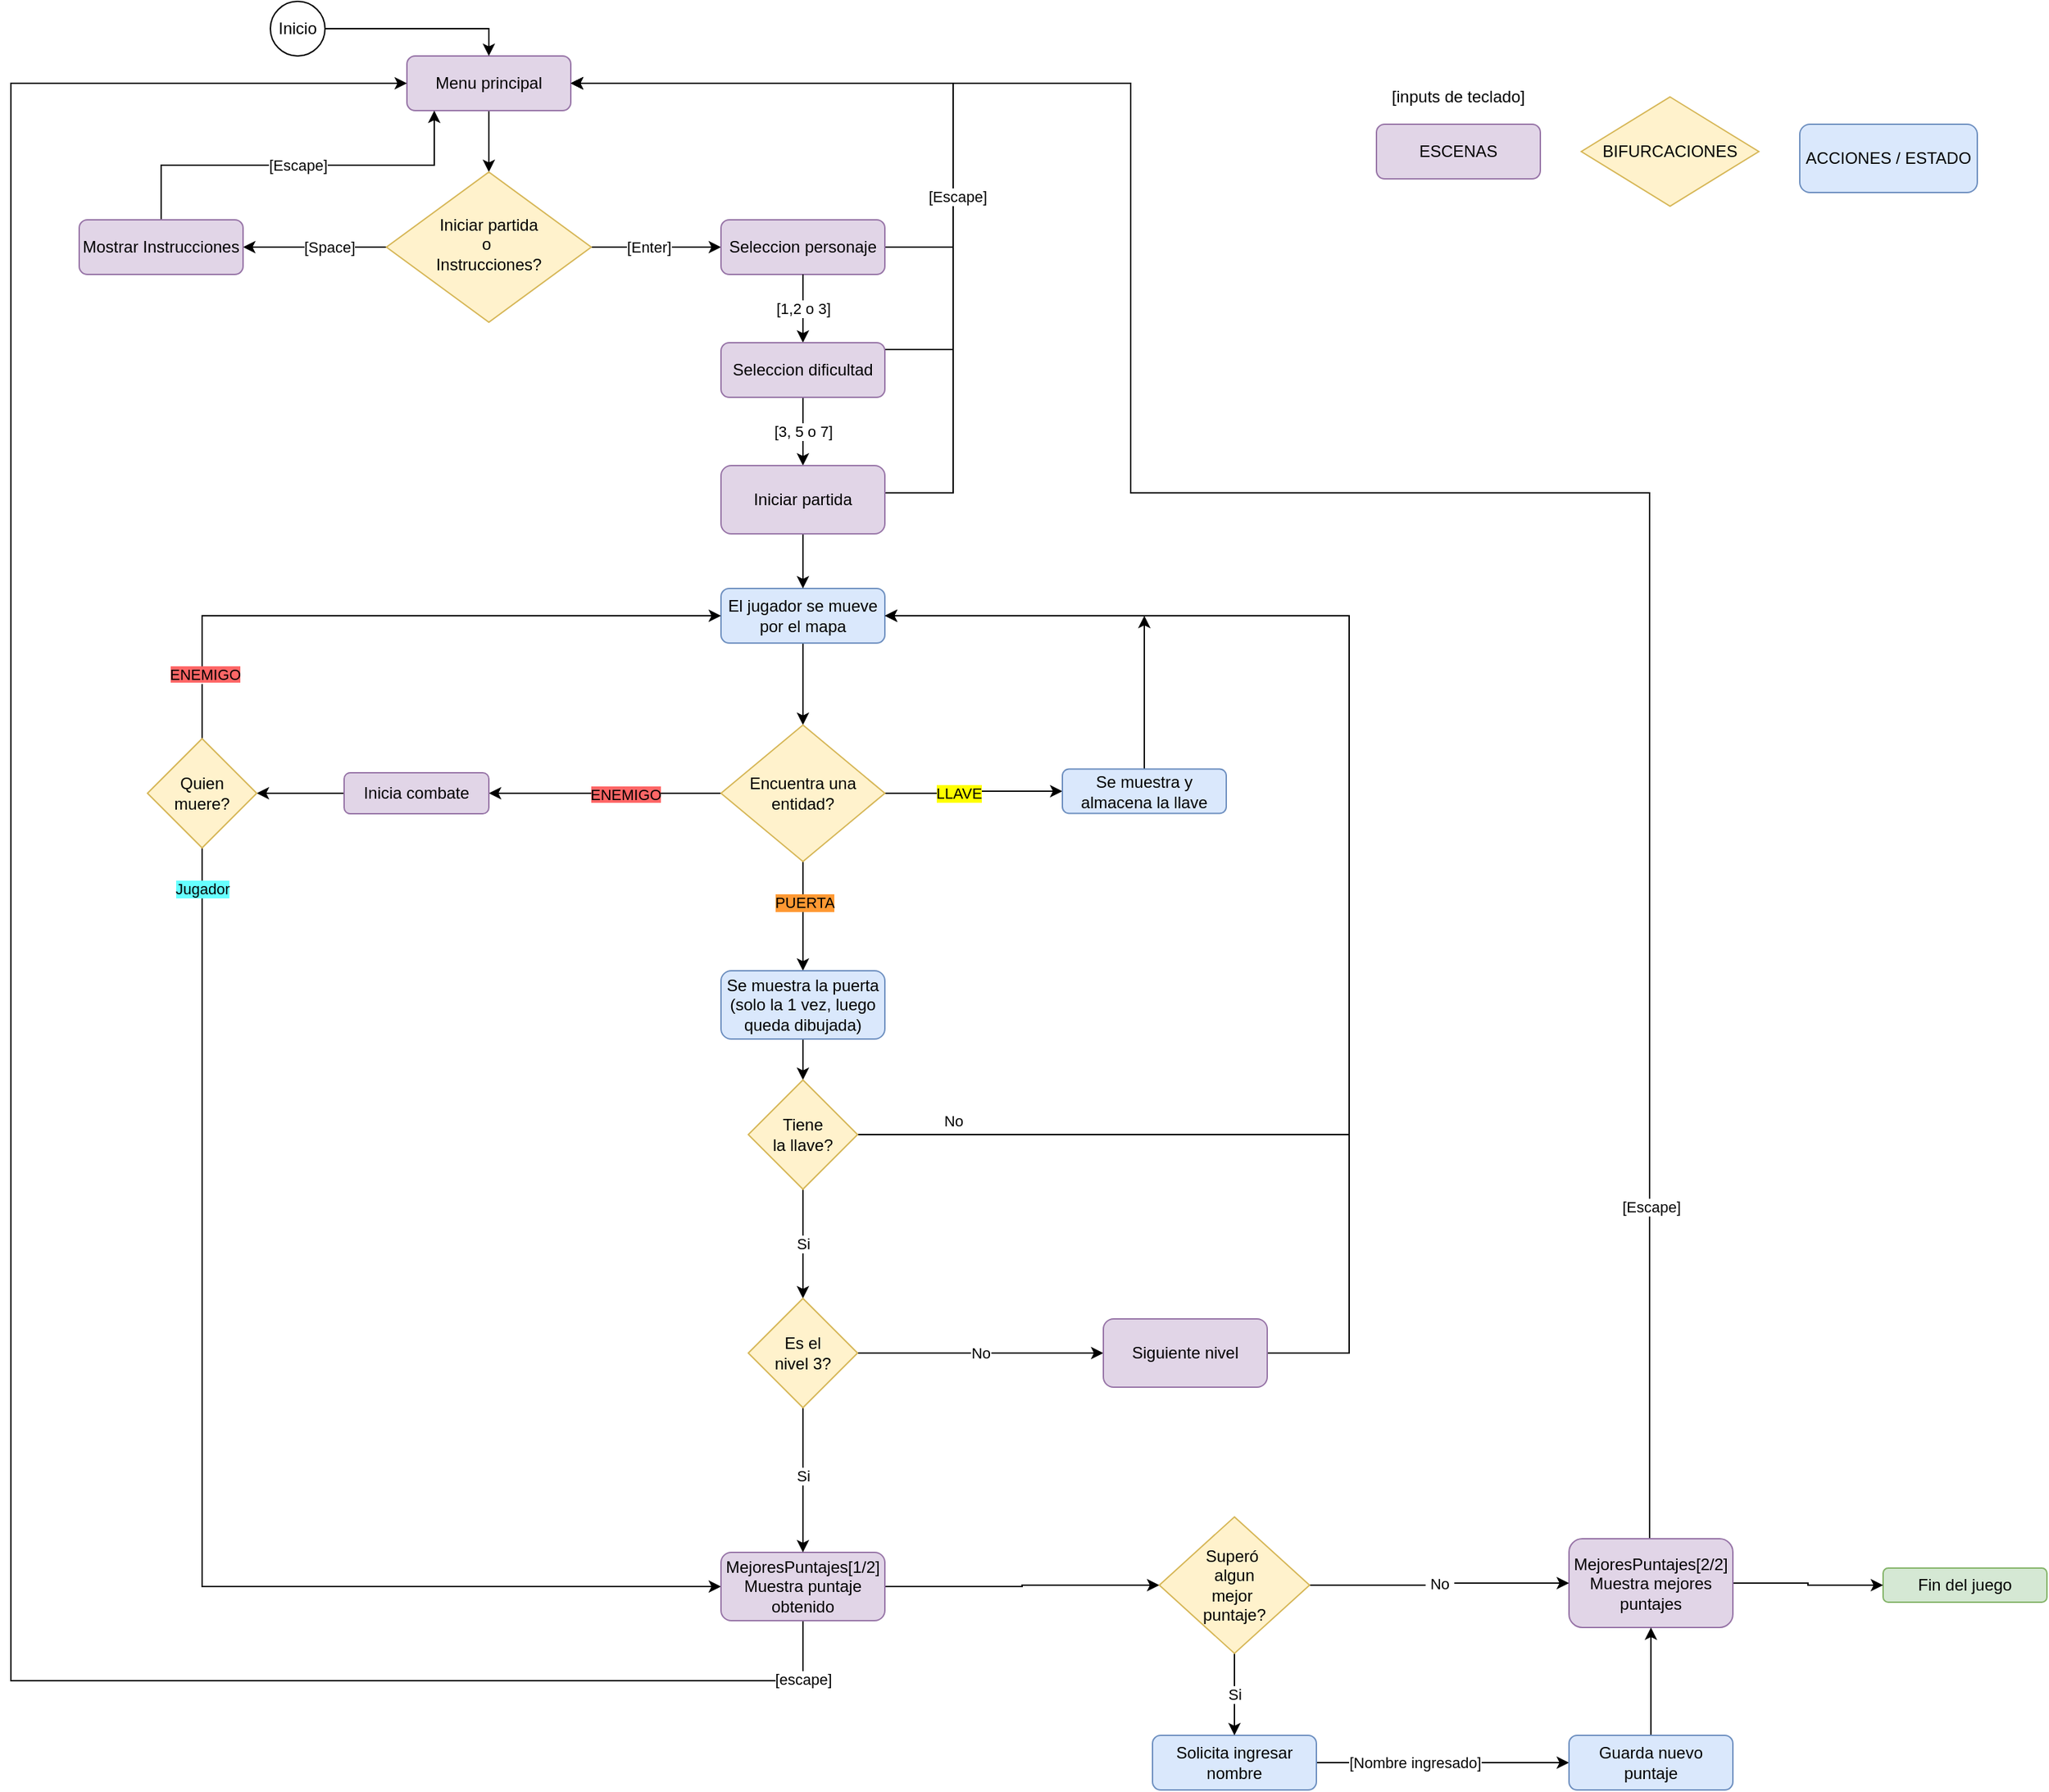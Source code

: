 <mxfile version="14.5.1" type="device" pages="2"><diagram id="RbJXPyFfPhL7BKhKCrQr" name="Textual"><mxGraphModel dx="2296" dy="1184" grid="1" gridSize="10" guides="1" tooltips="1" connect="1" arrows="1" fold="1" page="1" pageScale="1" pageWidth="827" pageHeight="1169" math="0" shadow="0"><root><mxCell id="9UNYDcTpiNBNr3kP8_dt-0"/><mxCell id="9UNYDcTpiNBNr3kP8_dt-1" parent="9UNYDcTpiNBNr3kP8_dt-0"/><mxCell id="Szb1E_CRw83MF5zM8z1I-5" style="edgeStyle=orthogonalEdgeStyle;rounded=0;orthogonalLoop=1;jettySize=auto;html=1;entryX=0.5;entryY=0;entryDx=0;entryDy=0;" parent="9UNYDcTpiNBNr3kP8_dt-1" source="9UNYDcTpiNBNr3kP8_dt-3" target="9UNYDcTpiNBNr3kP8_dt-8" edge="1"><mxGeometry relative="1" as="geometry"/></mxCell><mxCell id="9UNYDcTpiNBNr3kP8_dt-3" value="Menu principal" style="rounded=1;whiteSpace=wrap;html=1;fontSize=12;glass=0;strokeWidth=1;shadow=0;fillColor=#e1d5e7;strokeColor=#9673a6;" parent="9UNYDcTpiNBNr3kP8_dt-1" vertex="1"><mxGeometry x="340" y="50" width="120" height="40" as="geometry"/></mxCell><mxCell id="9UNYDcTpiNBNr3kP8_dt-4" style="edgeStyle=orthogonalEdgeStyle;rounded=0;orthogonalLoop=1;jettySize=auto;html=1;entryX=1;entryY=0.5;entryDx=0;entryDy=0;" parent="9UNYDcTpiNBNr3kP8_dt-1" source="9UNYDcTpiNBNr3kP8_dt-8" target="9UNYDcTpiNBNr3kP8_dt-10" edge="1"><mxGeometry relative="1" as="geometry"><mxPoint x="260" y="190" as="targetPoint"/></mxGeometry></mxCell><mxCell id="9UNYDcTpiNBNr3kP8_dt-5" value="[Space]" style="edgeLabel;html=1;align=center;verticalAlign=middle;resizable=0;points=[];" parent="9UNYDcTpiNBNr3kP8_dt-4" vertex="1" connectable="0"><mxGeometry x="-0.284" y="1" relative="1" as="geometry"><mxPoint x="-5.17" y="-1" as="offset"/></mxGeometry></mxCell><mxCell id="9UNYDcTpiNBNr3kP8_dt-6" style="edgeStyle=orthogonalEdgeStyle;rounded=0;orthogonalLoop=1;jettySize=auto;html=1;exitX=1;exitY=0.5;exitDx=0;exitDy=0;entryX=0;entryY=0.5;entryDx=0;entryDy=0;" parent="9UNYDcTpiNBNr3kP8_dt-1" source="9UNYDcTpiNBNr3kP8_dt-8" target="9UNYDcTpiNBNr3kP8_dt-9" edge="1"><mxGeometry relative="1" as="geometry"/></mxCell><mxCell id="9UNYDcTpiNBNr3kP8_dt-7" value="[Enter]" style="edgeLabel;html=1;align=center;verticalAlign=middle;resizable=0;points=[];" parent="9UNYDcTpiNBNr3kP8_dt-6" vertex="1" connectable="0"><mxGeometry x="-0.122" y="-1" relative="1" as="geometry"><mxPoint y="-1" as="offset"/></mxGeometry></mxCell><mxCell id="9UNYDcTpiNBNr3kP8_dt-8" value="Iniciar partida&lt;br&gt;o&amp;nbsp;&lt;br&gt;Instrucciones?" style="rhombus;whiteSpace=wrap;html=1;shadow=0;fontFamily=Helvetica;fontSize=12;align=center;strokeWidth=1;spacing=6;spacingTop=-4;fillColor=#fff2cc;strokeColor=#d6b656;" parent="9UNYDcTpiNBNr3kP8_dt-1" vertex="1"><mxGeometry x="325" y="135" width="150" height="110" as="geometry"/></mxCell><mxCell id="Szb1E_CRw83MF5zM8z1I-6" style="edgeStyle=orthogonalEdgeStyle;rounded=0;orthogonalLoop=1;jettySize=auto;html=1;entryX=1;entryY=0.5;entryDx=0;entryDy=0;" parent="9UNYDcTpiNBNr3kP8_dt-1" source="9UNYDcTpiNBNr3kP8_dt-9" target="9UNYDcTpiNBNr3kP8_dt-3" edge="1"><mxGeometry relative="1" as="geometry"><Array as="points"><mxPoint x="740" y="190"/><mxPoint x="740" y="70"/></Array></mxGeometry></mxCell><mxCell id="9UNYDcTpiNBNr3kP8_dt-9" value="Seleccion personaje" style="rounded=1;whiteSpace=wrap;html=1;fontSize=12;glass=0;strokeWidth=1;shadow=0;fillColor=#e1d5e7;strokeColor=#9673a6;" parent="9UNYDcTpiNBNr3kP8_dt-1" vertex="1"><mxGeometry x="570" y="170" width="120" height="40" as="geometry"/></mxCell><mxCell id="Szb1E_CRw83MF5zM8z1I-4" value="[Escape]" style="edgeStyle=orthogonalEdgeStyle;rounded=0;orthogonalLoop=1;jettySize=auto;html=1;" parent="9UNYDcTpiNBNr3kP8_dt-1" source="9UNYDcTpiNBNr3kP8_dt-10" target="9UNYDcTpiNBNr3kP8_dt-3" edge="1"><mxGeometry relative="1" as="geometry"><Array as="points"><mxPoint x="160" y="130"/><mxPoint x="360" y="130"/></Array></mxGeometry></mxCell><mxCell id="9UNYDcTpiNBNr3kP8_dt-10" value="Mostrar Instrucciones" style="rounded=1;whiteSpace=wrap;html=1;fontSize=12;glass=0;strokeWidth=1;shadow=0;fillColor=#e1d5e7;strokeColor=#9673a6;" parent="9UNYDcTpiNBNr3kP8_dt-1" vertex="1"><mxGeometry x="100" y="170" width="120" height="40" as="geometry"/></mxCell><mxCell id="dOvOcEUiz4ycSpJlTzCo-0" value="[1,2 o 3]" style="endArrow=classic;html=1;exitX=0.5;exitY=1;exitDx=0;exitDy=0;entryX=0.5;entryY=0;entryDx=0;entryDy=0;" parent="9UNYDcTpiNBNr3kP8_dt-1" source="9UNYDcTpiNBNr3kP8_dt-9" target="dOvOcEUiz4ycSpJlTzCo-46" edge="1"><mxGeometry width="50" height="50" relative="1" as="geometry"><mxPoint x="550" y="390" as="sourcePoint"/><mxPoint x="630" y="270" as="targetPoint"/></mxGeometry></mxCell><mxCell id="dOvOcEUiz4ycSpJlTzCo-2" style="edgeStyle=orthogonalEdgeStyle;rounded=0;orthogonalLoop=1;jettySize=auto;html=1;" parent="9UNYDcTpiNBNr3kP8_dt-1" source="dOvOcEUiz4ycSpJlTzCo-1" edge="1"><mxGeometry relative="1" as="geometry"><mxPoint x="630" y="540" as="targetPoint"/></mxGeometry></mxCell><mxCell id="dOvOcEUiz4ycSpJlTzCo-1" value="El jugador se mueve&lt;br&gt;por el mapa" style="rounded=1;whiteSpace=wrap;html=1;fillColor=#dae8fc;strokeColor=#6c8ebf;" parent="9UNYDcTpiNBNr3kP8_dt-1" vertex="1"><mxGeometry x="570" y="440" width="120" height="40" as="geometry"/></mxCell><mxCell id="dOvOcEUiz4ycSpJlTzCo-16" style="edgeStyle=orthogonalEdgeStyle;rounded=0;orthogonalLoop=1;jettySize=auto;html=1;entryX=0;entryY=0.5;entryDx=0;entryDy=0;" parent="9UNYDcTpiNBNr3kP8_dt-1" source="dOvOcEUiz4ycSpJlTzCo-3" target="dOvOcEUiz4ycSpJlTzCo-15" edge="1"><mxGeometry relative="1" as="geometry"/></mxCell><mxCell id="dOvOcEUiz4ycSpJlTzCo-17" value="&lt;font&gt;LLAVE&lt;/font&gt;" style="edgeLabel;html=1;align=center;verticalAlign=middle;resizable=0;points=[];labelBackgroundColor=#FFFF00;" parent="dOvOcEUiz4ycSpJlTzCo-16" vertex="1" connectable="0"><mxGeometry x="-0.188" relative="1" as="geometry"><mxPoint as="offset"/></mxGeometry></mxCell><mxCell id="dOvOcEUiz4ycSpJlTzCo-18" style="edgeStyle=orthogonalEdgeStyle;rounded=0;orthogonalLoop=1;jettySize=auto;html=1;fontColor=#000000;entryX=0.5;entryY=0;entryDx=0;entryDy=0;" parent="9UNYDcTpiNBNr3kP8_dt-1" source="dOvOcEUiz4ycSpJlTzCo-3" target="dOvOcEUiz4ycSpJlTzCo-5" edge="1"><mxGeometry relative="1" as="geometry"><mxPoint x="630" y="700" as="targetPoint"/></mxGeometry></mxCell><mxCell id="dOvOcEUiz4ycSpJlTzCo-20" value="&lt;span&gt;PUERTA&lt;/span&gt;" style="edgeLabel;html=1;align=center;verticalAlign=middle;resizable=0;points=[];fontColor=#000000;labelBackgroundColor=#FF9933;" parent="dOvOcEUiz4ycSpJlTzCo-18" vertex="1" connectable="0"><mxGeometry x="-0.25" y="1" relative="1" as="geometry"><mxPoint as="offset"/></mxGeometry></mxCell><mxCell id="dOvOcEUiz4ycSpJlTzCo-21" style="edgeStyle=orthogonalEdgeStyle;rounded=0;orthogonalLoop=1;jettySize=auto;html=1;entryX=1;entryY=0.5;entryDx=0;entryDy=0;fontColor=#000000;" parent="9UNYDcTpiNBNr3kP8_dt-1" source="dOvOcEUiz4ycSpJlTzCo-3" target="dOvOcEUiz4ycSpJlTzCo-4" edge="1"><mxGeometry relative="1" as="geometry"><Array as="points"><mxPoint x="450" y="590"/><mxPoint x="450" y="590"/></Array></mxGeometry></mxCell><mxCell id="dOvOcEUiz4ycSpJlTzCo-22" value="&lt;span style=&quot;background-color: rgb(255 , 102 , 102)&quot;&gt;ENEMIGO&lt;/span&gt;" style="edgeLabel;html=1;align=center;verticalAlign=middle;resizable=0;points=[];fontColor=#000000;" parent="dOvOcEUiz4ycSpJlTzCo-21" vertex="1" connectable="0"><mxGeometry x="-0.177" y="1" relative="1" as="geometry"><mxPoint as="offset"/></mxGeometry></mxCell><mxCell id="dOvOcEUiz4ycSpJlTzCo-3" value="Encuentra una&lt;br&gt;entidad?" style="rhombus;whiteSpace=wrap;html=1;fillColor=#fff2cc;strokeColor=#d6b656;" parent="9UNYDcTpiNBNr3kP8_dt-1" vertex="1"><mxGeometry x="570" y="540" width="120" height="100" as="geometry"/></mxCell><mxCell id="dOvOcEUiz4ycSpJlTzCo-45" style="edgeStyle=orthogonalEdgeStyle;rounded=0;orthogonalLoop=1;jettySize=auto;html=1;entryX=1;entryY=0.5;entryDx=0;entryDy=0;fontColor=#000000;" parent="9UNYDcTpiNBNr3kP8_dt-1" source="dOvOcEUiz4ycSpJlTzCo-4" target="dOvOcEUiz4ycSpJlTzCo-37" edge="1"><mxGeometry relative="1" as="geometry"/></mxCell><mxCell id="dOvOcEUiz4ycSpJlTzCo-4" value="Inicia combate" style="rounded=1;whiteSpace=wrap;html=1;fillColor=#e1d5e7;strokeColor=#9673a6;" parent="9UNYDcTpiNBNr3kP8_dt-1" vertex="1"><mxGeometry x="294" y="575" width="106" height="30" as="geometry"/></mxCell><mxCell id="dOvOcEUiz4ycSpJlTzCo-25" style="edgeStyle=orthogonalEdgeStyle;rounded=0;orthogonalLoop=1;jettySize=auto;html=1;entryX=0.5;entryY=0;entryDx=0;entryDy=0;fontColor=#000000;" parent="9UNYDcTpiNBNr3kP8_dt-1" source="dOvOcEUiz4ycSpJlTzCo-5" target="dOvOcEUiz4ycSpJlTzCo-24" edge="1"><mxGeometry relative="1" as="geometry"/></mxCell><mxCell id="dOvOcEUiz4ycSpJlTzCo-5" value="Se muestra la puerta&lt;br&gt;(solo la 1 vez, luego queda dibujada)" style="rounded=1;whiteSpace=wrap;html=1;fillColor=#dae8fc;strokeColor=#6c8ebf;" parent="9UNYDcTpiNBNr3kP8_dt-1" vertex="1"><mxGeometry x="570" y="720" width="120" height="50" as="geometry"/></mxCell><mxCell id="dOvOcEUiz4ycSpJlTzCo-36" style="edgeStyle=orthogonalEdgeStyle;rounded=0;orthogonalLoop=1;jettySize=auto;html=1;fontColor=#000000;" parent="9UNYDcTpiNBNr3kP8_dt-1" source="dOvOcEUiz4ycSpJlTzCo-15" edge="1"><mxGeometry relative="1" as="geometry"><mxPoint x="880" y="460" as="targetPoint"/></mxGeometry></mxCell><mxCell id="dOvOcEUiz4ycSpJlTzCo-15" value="Se muestra y almacena la llave" style="rounded=1;whiteSpace=wrap;html=1;fillColor=#dae8fc;strokeColor=#6c8ebf;" parent="9UNYDcTpiNBNr3kP8_dt-1" vertex="1"><mxGeometry x="820" y="572.25" width="120" height="32.5" as="geometry"/></mxCell><mxCell id="dOvOcEUiz4ycSpJlTzCo-33" style="edgeStyle=orthogonalEdgeStyle;rounded=0;orthogonalLoop=1;jettySize=auto;html=1;fontColor=#000000;" parent="9UNYDcTpiNBNr3kP8_dt-1" source="dOvOcEUiz4ycSpJlTzCo-24" edge="1"><mxGeometry relative="1" as="geometry"><mxPoint x="690" y="460" as="targetPoint"/><Array as="points"><mxPoint x="1030" y="840"/><mxPoint x="1030" y="460"/></Array></mxGeometry></mxCell><mxCell id="037beIxx4wR1odSmPobc-1" value="Si" style="edgeStyle=orthogonalEdgeStyle;rounded=0;orthogonalLoop=1;jettySize=auto;html=1;entryX=0.5;entryY=0;entryDx=0;entryDy=0;" edge="1" parent="9UNYDcTpiNBNr3kP8_dt-1" source="dOvOcEUiz4ycSpJlTzCo-24" target="037beIxx4wR1odSmPobc-0"><mxGeometry relative="1" as="geometry"/></mxCell><mxCell id="dOvOcEUiz4ycSpJlTzCo-24" value="&lt;span style=&quot;&quot;&gt;Tiene&lt;br&gt;la llave&lt;/span&gt;?" style="rhombus;whiteSpace=wrap;html=1;labelBackgroundColor=none;fillColor=#fff2cc;strokeColor=#d6b656;" parent="9UNYDcTpiNBNr3kP8_dt-1" vertex="1"><mxGeometry x="590" y="800" width="80" height="80" as="geometry"/></mxCell><mxCell id="dOvOcEUiz4ycSpJlTzCo-29" value="Fin del juego" style="rounded=1;whiteSpace=wrap;html=1;fillColor=#d5e8d4;strokeColor=#82b366;" parent="9UNYDcTpiNBNr3kP8_dt-1" vertex="1"><mxGeometry x="1421" y="1157.5" width="120" height="25" as="geometry"/></mxCell><mxCell id="dOvOcEUiz4ycSpJlTzCo-34" value="No" style="edgeLabel;html=1;align=center;verticalAlign=middle;resizable=0;points=[];fontColor=#000000;" parent="9UNYDcTpiNBNr3kP8_dt-1" vertex="1" connectable="0"><mxGeometry x="740" y="830.003" as="geometry"/></mxCell><mxCell id="dOvOcEUiz4ycSpJlTzCo-42" style="edgeStyle=orthogonalEdgeStyle;rounded=0;orthogonalLoop=1;jettySize=auto;html=1;fontColor=#000000;entryX=0;entryY=0.5;entryDx=0;entryDy=0;" parent="9UNYDcTpiNBNr3kP8_dt-1" source="dOvOcEUiz4ycSpJlTzCo-37" target="dOvOcEUiz4ycSpJlTzCo-1" edge="1"><mxGeometry relative="1" as="geometry"><mxPoint x="130" y="460" as="targetPoint"/><Array as="points"><mxPoint x="190" y="460"/></Array></mxGeometry></mxCell><mxCell id="VRjvJcnfeIWd_cuqIXph-10" style="edgeStyle=orthogonalEdgeStyle;rounded=0;orthogonalLoop=1;jettySize=auto;html=1;entryX=0;entryY=0.5;entryDx=0;entryDy=0;" parent="9UNYDcTpiNBNr3kP8_dt-1" source="dOvOcEUiz4ycSpJlTzCo-37" target="VRjvJcnfeIWd_cuqIXph-0" edge="1"><mxGeometry relative="1" as="geometry"><Array as="points"><mxPoint x="190" y="1171"/></Array></mxGeometry></mxCell><mxCell id="dOvOcEUiz4ycSpJlTzCo-37" value="Quien &lt;br&gt;muere?" style="rhombus;whiteSpace=wrap;html=1;labelBackgroundColor=none;fillColor=#fff2cc;strokeColor=#d6b656;" parent="9UNYDcTpiNBNr3kP8_dt-1" vertex="1"><mxGeometry x="150" y="550" width="80" height="80" as="geometry"/></mxCell><mxCell id="dOvOcEUiz4ycSpJlTzCo-40" value="Jugador" style="edgeLabel;html=1;align=center;verticalAlign=middle;resizable=0;points=[];fontColor=#000000;labelBackgroundColor=#66FFFF;" parent="9UNYDcTpiNBNr3kP8_dt-1" vertex="1" connectable="0"><mxGeometry x="190" y="660.003" as="geometry"/></mxCell><mxCell id="Szb1E_CRw83MF5zM8z1I-1" value="[3, 5 o 7]" style="edgeStyle=orthogonalEdgeStyle;rounded=0;orthogonalLoop=1;jettySize=auto;html=1;entryX=0.5;entryY=0;entryDx=0;entryDy=0;" parent="9UNYDcTpiNBNr3kP8_dt-1" source="dOvOcEUiz4ycSpJlTzCo-46" target="Szb1E_CRw83MF5zM8z1I-0" edge="1"><mxGeometry relative="1" as="geometry"/></mxCell><mxCell id="Szb1E_CRw83MF5zM8z1I-7" style="edgeStyle=orthogonalEdgeStyle;rounded=0;orthogonalLoop=1;jettySize=auto;html=1;" parent="9UNYDcTpiNBNr3kP8_dt-1" source="dOvOcEUiz4ycSpJlTzCo-46" target="9UNYDcTpiNBNr3kP8_dt-3" edge="1"><mxGeometry relative="1" as="geometry"><Array as="points"><mxPoint x="740" y="265"/><mxPoint x="740" y="70"/></Array></mxGeometry></mxCell><mxCell id="dOvOcEUiz4ycSpJlTzCo-46" value="Seleccion dificultad" style="rounded=1;whiteSpace=wrap;html=1;fontSize=12;glass=0;strokeWidth=1;shadow=0;fillColor=#e1d5e7;strokeColor=#9673a6;" parent="9UNYDcTpiNBNr3kP8_dt-1" vertex="1"><mxGeometry x="570" y="260" width="120" height="40" as="geometry"/></mxCell><mxCell id="dOvOcEUiz4ycSpJlTzCo-48" value="ESCENAS" style="rounded=1;whiteSpace=wrap;html=1;fontSize=12;glass=0;strokeWidth=1;shadow=0;fillColor=#e1d5e7;strokeColor=#9673a6;" parent="9UNYDcTpiNBNr3kP8_dt-1" vertex="1"><mxGeometry x="1050" y="100" width="120" height="40" as="geometry"/></mxCell><mxCell id="dOvOcEUiz4ycSpJlTzCo-49" value="BIFURCACIONES" style="rhombus;whiteSpace=wrap;html=1;labelBackgroundColor=none;fillColor=#fff2cc;strokeColor=#d6b656;" parent="9UNYDcTpiNBNr3kP8_dt-1" vertex="1"><mxGeometry x="1200" y="80" width="130" height="80" as="geometry"/></mxCell><mxCell id="dOvOcEUiz4ycSpJlTzCo-50" value="ACCIONES / ESTADO" style="rounded=1;whiteSpace=wrap;html=1;fillColor=#dae8fc;strokeColor=#6c8ebf;" parent="9UNYDcTpiNBNr3kP8_dt-1" vertex="1"><mxGeometry x="1360" y="100" width="130" height="50" as="geometry"/></mxCell><mxCell id="dOvOcEUiz4ycSpJlTzCo-51" value="&lt;span style=&quot;background-color: rgb(255 , 102 , 102)&quot;&gt;ENEMIGO&lt;/span&gt;" style="edgeLabel;html=1;align=center;verticalAlign=middle;resizable=0;points=[];fontColor=#000000;" parent="9UNYDcTpiNBNr3kP8_dt-1" vertex="1" connectable="0"><mxGeometry x="490" y="587.5" as="geometry"><mxPoint x="-298" y="-85" as="offset"/></mxGeometry></mxCell><mxCell id="Szb1E_CRw83MF5zM8z1I-2" style="edgeStyle=orthogonalEdgeStyle;rounded=0;orthogonalLoop=1;jettySize=auto;html=1;entryX=0.5;entryY=0;entryDx=0;entryDy=0;" parent="9UNYDcTpiNBNr3kP8_dt-1" source="Szb1E_CRw83MF5zM8z1I-0" target="dOvOcEUiz4ycSpJlTzCo-1" edge="1"><mxGeometry relative="1" as="geometry"/></mxCell><mxCell id="Szb1E_CRw83MF5zM8z1I-8" style="edgeStyle=orthogonalEdgeStyle;rounded=0;orthogonalLoop=1;jettySize=auto;html=1;entryX=1;entryY=0.5;entryDx=0;entryDy=0;" parent="9UNYDcTpiNBNr3kP8_dt-1" source="Szb1E_CRw83MF5zM8z1I-0" target="9UNYDcTpiNBNr3kP8_dt-3" edge="1"><mxGeometry relative="1" as="geometry"><Array as="points"><mxPoint x="740" y="370"/><mxPoint x="740" y="70"/></Array></mxGeometry></mxCell><mxCell id="Szb1E_CRw83MF5zM8z1I-9" value="[Escape]" style="edgeLabel;html=1;align=center;verticalAlign=middle;resizable=0;points=[];" parent="Szb1E_CRw83MF5zM8z1I-8" vertex="1" connectable="0"><mxGeometry x="-0.152" y="-3" relative="1" as="geometry"><mxPoint as="offset"/></mxGeometry></mxCell><mxCell id="Szb1E_CRw83MF5zM8z1I-0" value="Iniciar partida" style="rounded=1;whiteSpace=wrap;html=1;fontSize=12;glass=0;strokeWidth=1;shadow=0;fillColor=#e1d5e7;strokeColor=#9673a6;" parent="9UNYDcTpiNBNr3kP8_dt-1" vertex="1"><mxGeometry x="570" y="350" width="120" height="50" as="geometry"/></mxCell><mxCell id="Szb1E_CRw83MF5zM8z1I-11" value="[inputs de teclado]" style="text;html=1;strokeColor=none;fillColor=none;align=center;verticalAlign=middle;whiteSpace=wrap;rounded=0;" parent="9UNYDcTpiNBNr3kP8_dt-1" vertex="1"><mxGeometry x="1060" y="70" width="100" height="20" as="geometry"/></mxCell><mxCell id="VRjvJcnfeIWd_cuqIXph-6" style="edgeStyle=orthogonalEdgeStyle;rounded=0;orthogonalLoop=1;jettySize=auto;html=1;entryX=0;entryY=0.5;entryDx=0;entryDy=0;" parent="9UNYDcTpiNBNr3kP8_dt-1" source="VRjvJcnfeIWd_cuqIXph-0" target="VRjvJcnfeIWd_cuqIXph-4" edge="1"><mxGeometry relative="1" as="geometry"/></mxCell><mxCell id="VRjvJcnfeIWd_cuqIXph-19" value="[escape]" style="edgeStyle=orthogonalEdgeStyle;rounded=0;orthogonalLoop=1;jettySize=auto;html=1;entryX=0;entryY=0.5;entryDx=0;entryDy=0;" parent="9UNYDcTpiNBNr3kP8_dt-1" source="VRjvJcnfeIWd_cuqIXph-0" target="9UNYDcTpiNBNr3kP8_dt-3" edge="1"><mxGeometry x="-0.959" relative="1" as="geometry"><mxPoint x="60" y="70" as="targetPoint"/><Array as="points"><mxPoint x="630" y="1240"/><mxPoint x="50" y="1240"/><mxPoint x="50" y="70"/></Array><mxPoint as="offset"/></mxGeometry></mxCell><mxCell id="VRjvJcnfeIWd_cuqIXph-0" value="MejoresPuntajes[1/2]&lt;br&gt;Muestra puntaje&lt;br&gt;obtenido" style="rounded=1;whiteSpace=wrap;html=1;fontSize=12;glass=0;strokeWidth=1;shadow=0;fillColor=#e1d5e7;strokeColor=#9673a6;" parent="9UNYDcTpiNBNr3kP8_dt-1" vertex="1"><mxGeometry x="570" y="1146" width="120" height="50" as="geometry"/></mxCell><mxCell id="VRjvJcnfeIWd_cuqIXph-9" value="[Nombre ingresado]" style="edgeStyle=orthogonalEdgeStyle;rounded=0;orthogonalLoop=1;jettySize=auto;html=1;entryX=0;entryY=0.5;entryDx=0;entryDy=0;" parent="9UNYDcTpiNBNr3kP8_dt-1" source="VRjvJcnfeIWd_cuqIXph-1" target="037beIxx4wR1odSmPobc-10" edge="1"><mxGeometry x="-0.221" relative="1" as="geometry"><mxPoint as="offset"/></mxGeometry></mxCell><mxCell id="VRjvJcnfeIWd_cuqIXph-1" value="Solicita ingresar&lt;br&gt;nombre" style="rounded=1;whiteSpace=wrap;html=1;fontSize=12;glass=0;strokeWidth=1;shadow=0;fillColor=#dae8fc;strokeColor=#6c8ebf;" parent="9UNYDcTpiNBNr3kP8_dt-1" vertex="1"><mxGeometry x="886" y="1280" width="120" height="40" as="geometry"/></mxCell><mxCell id="VRjvJcnfeIWd_cuqIXph-12" style="edgeStyle=orthogonalEdgeStyle;rounded=0;orthogonalLoop=1;jettySize=auto;html=1;entryX=0;entryY=0.5;entryDx=0;entryDy=0;" parent="9UNYDcTpiNBNr3kP8_dt-1" source="VRjvJcnfeIWd_cuqIXph-2" target="dOvOcEUiz4ycSpJlTzCo-29" edge="1"><mxGeometry relative="1" as="geometry"/></mxCell><mxCell id="VRjvJcnfeIWd_cuqIXph-17" style="edgeStyle=orthogonalEdgeStyle;rounded=0;orthogonalLoop=1;jettySize=auto;html=1;entryX=1;entryY=0.5;entryDx=0;entryDy=0;" parent="9UNYDcTpiNBNr3kP8_dt-1" source="VRjvJcnfeIWd_cuqIXph-2" target="9UNYDcTpiNBNr3kP8_dt-3" edge="1"><mxGeometry relative="1" as="geometry"><mxPoint x="740" y="70" as="targetPoint"/><Array as="points"><mxPoint x="1250" y="370"/><mxPoint x="870" y="370"/><mxPoint x="870" y="70"/></Array></mxGeometry></mxCell><mxCell id="VRjvJcnfeIWd_cuqIXph-2" value="MejoresPuntajes[2/2]&lt;br&gt;Muestra&amp;nbsp;mejores&lt;br&gt;puntajes" style="rounded=1;whiteSpace=wrap;html=1;fontSize=12;glass=0;strokeWidth=1;shadow=0;fillColor=#e1d5e7;strokeColor=#9673a6;" parent="9UNYDcTpiNBNr3kP8_dt-1" vertex="1"><mxGeometry x="1191" y="1136" width="120" height="65" as="geometry"/></mxCell><mxCell id="VRjvJcnfeIWd_cuqIXph-7" value="Si" style="edgeStyle=orthogonalEdgeStyle;rounded=0;orthogonalLoop=1;jettySize=auto;html=1;entryX=0.5;entryY=0;entryDx=0;entryDy=0;" parent="9UNYDcTpiNBNr3kP8_dt-1" source="VRjvJcnfeIWd_cuqIXph-4" target="VRjvJcnfeIWd_cuqIXph-1" edge="1"><mxGeometry relative="1" as="geometry"/></mxCell><mxCell id="VRjvJcnfeIWd_cuqIXph-8" value="&amp;nbsp;No&amp;nbsp;" style="edgeStyle=orthogonalEdgeStyle;rounded=0;orthogonalLoop=1;jettySize=auto;html=1;entryX=0;entryY=0.5;entryDx=0;entryDy=0;" parent="9UNYDcTpiNBNr3kP8_dt-1" source="VRjvJcnfeIWd_cuqIXph-4" target="VRjvJcnfeIWd_cuqIXph-2" edge="1"><mxGeometry relative="1" as="geometry"/></mxCell><mxCell id="VRjvJcnfeIWd_cuqIXph-4" value="Superó&amp;nbsp;&lt;br&gt;algun&lt;br&gt;mejor&amp;nbsp;&lt;br&gt;puntaje?" style="rhombus;whiteSpace=wrap;html=1;labelBackgroundColor=none;fillColor=#fff2cc;strokeColor=#d6b656;" parent="9UNYDcTpiNBNr3kP8_dt-1" vertex="1"><mxGeometry x="891" y="1120" width="110" height="100" as="geometry"/></mxCell><mxCell id="VRjvJcnfeIWd_cuqIXph-18" value="[Escape]" style="edgeLabel;html=1;align=center;verticalAlign=middle;resizable=0;points=[];" parent="9UNYDcTpiNBNr3kP8_dt-1" vertex="1" connectable="0"><mxGeometry x="770" y="572.25" as="geometry"><mxPoint x="481" y="320" as="offset"/></mxGeometry></mxCell><mxCell id="037beIxx4wR1odSmPobc-2" style="edgeStyle=orthogonalEdgeStyle;rounded=0;orthogonalLoop=1;jettySize=auto;html=1;entryX=0.5;entryY=0;entryDx=0;entryDy=0;" edge="1" parent="9UNYDcTpiNBNr3kP8_dt-1" source="037beIxx4wR1odSmPobc-0" target="VRjvJcnfeIWd_cuqIXph-0"><mxGeometry relative="1" as="geometry"/></mxCell><mxCell id="037beIxx4wR1odSmPobc-7" value="Si" style="edgeLabel;html=1;align=center;verticalAlign=middle;resizable=0;points=[];" vertex="1" connectable="0" parent="037beIxx4wR1odSmPobc-2"><mxGeometry x="-0.307" y="2" relative="1" as="geometry"><mxPoint x="-2" y="13.53" as="offset"/></mxGeometry></mxCell><mxCell id="037beIxx4wR1odSmPobc-5" value="No" style="edgeStyle=orthogonalEdgeStyle;rounded=0;orthogonalLoop=1;jettySize=auto;html=1;entryX=0;entryY=0.5;entryDx=0;entryDy=0;" edge="1" parent="9UNYDcTpiNBNr3kP8_dt-1" source="037beIxx4wR1odSmPobc-0" target="037beIxx4wR1odSmPobc-4"><mxGeometry relative="1" as="geometry"/></mxCell><mxCell id="037beIxx4wR1odSmPobc-0" value="Es el &lt;br&gt;nivel 3?" style="rhombus;whiteSpace=wrap;html=1;labelBackgroundColor=none;fillColor=#fff2cc;strokeColor=#d6b656;" vertex="1" parent="9UNYDcTpiNBNr3kP8_dt-1"><mxGeometry x="590" y="960" width="80" height="80" as="geometry"/></mxCell><mxCell id="037beIxx4wR1odSmPobc-6" style="edgeStyle=orthogonalEdgeStyle;rounded=0;orthogonalLoop=1;jettySize=auto;html=1;entryX=1;entryY=0.5;entryDx=0;entryDy=0;" edge="1" parent="9UNYDcTpiNBNr3kP8_dt-1" source="037beIxx4wR1odSmPobc-4" target="dOvOcEUiz4ycSpJlTzCo-1"><mxGeometry relative="1" as="geometry"><mxPoint x="1120" y="460" as="targetPoint"/><Array as="points"><mxPoint x="1030" y="1000"/><mxPoint x="1030" y="460"/></Array></mxGeometry></mxCell><mxCell id="037beIxx4wR1odSmPobc-4" value="Siguiente nivel" style="rounded=1;whiteSpace=wrap;html=1;fontSize=12;glass=0;strokeWidth=1;shadow=0;fillColor=#e1d5e7;strokeColor=#9673a6;" vertex="1" parent="9UNYDcTpiNBNr3kP8_dt-1"><mxGeometry x="850" y="975" width="120" height="50" as="geometry"/></mxCell><mxCell id="037beIxx4wR1odSmPobc-9" style="edgeStyle=orthogonalEdgeStyle;rounded=0;orthogonalLoop=1;jettySize=auto;html=1;entryX=0.5;entryY=0;entryDx=0;entryDy=0;" edge="1" parent="9UNYDcTpiNBNr3kP8_dt-1" source="037beIxx4wR1odSmPobc-8" target="9UNYDcTpiNBNr3kP8_dt-3"><mxGeometry relative="1" as="geometry"/></mxCell><mxCell id="037beIxx4wR1odSmPobc-8" value="Inicio" style="ellipse;whiteSpace=wrap;html=1;aspect=fixed;" vertex="1" parent="9UNYDcTpiNBNr3kP8_dt-1"><mxGeometry x="240" y="10" width="40" height="40" as="geometry"/></mxCell><mxCell id="037beIxx4wR1odSmPobc-11" style="edgeStyle=orthogonalEdgeStyle;rounded=0;orthogonalLoop=1;jettySize=auto;html=1;entryX=0.5;entryY=1;entryDx=0;entryDy=0;exitX=0.5;exitY=0;exitDx=0;exitDy=0;" edge="1" parent="9UNYDcTpiNBNr3kP8_dt-1" source="037beIxx4wR1odSmPobc-10" target="VRjvJcnfeIWd_cuqIXph-2"><mxGeometry relative="1" as="geometry"><Array as="points"/></mxGeometry></mxCell><mxCell id="037beIxx4wR1odSmPobc-10" value="Guarda nuevo puntaje" style="rounded=1;whiteSpace=wrap;html=1;fontSize=12;glass=0;strokeWidth=1;shadow=0;fillColor=#dae8fc;strokeColor=#6c8ebf;" vertex="1" parent="9UNYDcTpiNBNr3kP8_dt-1"><mxGeometry x="1191" y="1280" width="120" height="40" as="geometry"/></mxCell></root></mxGraphModel></diagram><diagram id="C5RBs43oDa-KdzZeNtuy" name="Nivel Codigo"><mxGraphModel dx="1463" dy="846" grid="1" gridSize="10" guides="1" tooltips="1" connect="1" arrows="1" fold="1" page="1" pageScale="1" pageWidth="827" pageHeight="1169" math="0" shadow="0"><root><mxCell id="WIyWlLk6GJQsqaUBKTNV-0"/><mxCell id="WIyWlLk6GJQsqaUBKTNV-1" parent="WIyWlLk6GJQsqaUBKTNV-0"/><mxCell id="7_zE1LUmP7TVbKmXyWDO-8" style="edgeStyle=orthogonalEdgeStyle;rounded=0;orthogonalLoop=1;jettySize=auto;html=1;exitX=1;exitY=0.5;exitDx=0;exitDy=0;entryX=0;entryY=0.5;entryDx=0;entryDy=0;fontColor=#000000;" parent="WIyWlLk6GJQsqaUBKTNV-1" source="WIyWlLk6GJQsqaUBKTNV-6" target="WIyWlLk6GJQsqaUBKTNV-7" edge="1"><mxGeometry relative="1" as="geometry"/></mxCell><mxCell id="7_zE1LUmP7TVbKmXyWDO-9" style="edgeStyle=orthogonalEdgeStyle;rounded=0;orthogonalLoop=1;jettySize=auto;html=1;entryX=0.5;entryY=0;entryDx=0;entryDy=0;fontColor=#000000;" parent="WIyWlLk6GJQsqaUBKTNV-1" source="WIyWlLk6GJQsqaUBKTNV-6" target="WIyWlLk6GJQsqaUBKTNV-10" edge="1"><mxGeometry relative="1" as="geometry"/></mxCell><mxCell id="WIyWlLk6GJQsqaUBKTNV-6" value="Game::ProcessEvents()" style="square;whiteSpace=wrap;html=1;shadow=0;fontFamily=Helvetica;fontSize=12;align=center;strokeWidth=1;spacing=6;spacingTop=-4;fillColor=#ffe6cc;strokeColor=#d79b00;" parent="WIyWlLk6GJQsqaUBKTNV-1" vertex="1"><mxGeometry x="60" y="116.25" width="130" height="30" as="geometry"/></mxCell><mxCell id="WIyWlLk6GJQsqaUBKTNV-7" value="Se rastrean los inputs del teclado:&amp;nbsp;&lt;br&gt;-el ESC&lt;br&gt;-la pos del mouse&lt;br&gt;-el movimiento del jugador (se envia al input manager)" style="rounded=1;whiteSpace=wrap;html=1;fontSize=12;glass=0;strokeWidth=1;shadow=0;" parent="WIyWlLk6GJQsqaUBKTNV-1" vertex="1"><mxGeometry x="370" y="82.5" width="160" height="97.5" as="geometry"/></mxCell><mxCell id="7_zE1LUmP7TVbKmXyWDO-11" style="edgeStyle=orthogonalEdgeStyle;rounded=0;orthogonalLoop=1;jettySize=auto;html=1;entryX=0.5;entryY=0;entryDx=0;entryDy=0;fontColor=#000000;" parent="WIyWlLk6GJQsqaUBKTNV-1" source="WIyWlLk6GJQsqaUBKTNV-10" target="muGE0nIF6vkUnKi9Dtyg-2" edge="1"><mxGeometry relative="1" as="geometry"/></mxCell><mxCell id="7_zE1LUmP7TVbKmXyWDO-12" style="edgeStyle=orthogonalEdgeStyle;rounded=0;orthogonalLoop=1;jettySize=auto;html=1;exitX=1;exitY=0.5;exitDx=0;exitDy=0;entryX=0;entryY=0.5;entryDx=0;entryDy=0;fontColor=#000000;" parent="WIyWlLk6GJQsqaUBKTNV-1" source="WIyWlLk6GJQsqaUBKTNV-10" target="WIyWlLk6GJQsqaUBKTNV-12" edge="1"><mxGeometry relative="1" as="geometry"/></mxCell><mxCell id="WIyWlLk6GJQsqaUBKTNV-10" value="Game::Update()" style="square;whiteSpace=wrap;html=1;shadow=0;fontFamily=Helvetica;fontSize=12;align=center;strokeWidth=1;spacing=6;spacingTop=-4;fillColor=#ffe6cc;strokeColor=#d79b00;" parent="WIyWlLk6GJQsqaUBKTNV-1" vertex="1"><mxGeometry x="70" y="363.75" width="110" height="30" as="geometry"/></mxCell><mxCell id="muGE0nIF6vkUnKi9Dtyg-5" style="edgeStyle=orthogonalEdgeStyle;rounded=0;orthogonalLoop=1;jettySize=auto;html=1;entryX=-0.017;entryY=0.396;entryDx=0;entryDy=0;entryPerimeter=0;exitX=1;exitY=0.5;exitDx=0;exitDy=0;" parent="WIyWlLk6GJQsqaUBKTNV-1" source="muGE0nIF6vkUnKi9Dtyg-10" target="muGE0nIF6vkUnKi9Dtyg-7" edge="1"><mxGeometry relative="1" as="geometry"><mxPoint x="580" y="333.75" as="targetPoint"/></mxGeometry></mxCell><mxCell id="muGE0nIF6vkUnKi9Dtyg-9" style="edgeStyle=orthogonalEdgeStyle;rounded=0;orthogonalLoop=1;jettySize=auto;html=1;entryX=0;entryY=0.5;entryDx=0;entryDy=0;exitX=1;exitY=0.5;exitDx=0;exitDy=0;" parent="WIyWlLk6GJQsqaUBKTNV-1" source="muGE0nIF6vkUnKi9Dtyg-12" target="muGE0nIF6vkUnKi9Dtyg-8" edge="1"><mxGeometry relative="1" as="geometry"/></mxCell><mxCell id="WIyWlLk6GJQsqaUBKTNV-12" value="Actualiza la escena&lt;br&gt;" style="rounded=1;whiteSpace=wrap;html=1;fontSize=12;glass=0;strokeWidth=1;shadow=0;fillColor=#dae8fc;strokeColor=#6c8ebf;" parent="WIyWlLk6GJQsqaUBKTNV-1" vertex="1"><mxGeometry x="230" y="358.75" width="120" height="40" as="geometry"/></mxCell><mxCell id="7_zE1LUmP7TVbKmXyWDO-6" style="edgeStyle=orthogonalEdgeStyle;rounded=0;orthogonalLoop=1;jettySize=auto;html=1;entryX=0.5;entryY=0;entryDx=0;entryDy=0;fontColor=#000000;" parent="WIyWlLk6GJQsqaUBKTNV-1" source="muGE0nIF6vkUnKi9Dtyg-1" target="WIyWlLk6GJQsqaUBKTNV-6" edge="1"><mxGeometry relative="1" as="geometry"/></mxCell><mxCell id="muGE0nIF6vkUnKi9Dtyg-1" value="Game::Run()" style="text;html=1;align=center;verticalAlign=middle;whiteSpace=wrap;rounded=0;fillColor=#ffe6cc;strokeColor=#d79b00;" parent="WIyWlLk6GJQsqaUBKTNV-1" vertex="1"><mxGeometry x="72.5" y="40" width="105" height="25" as="geometry"/></mxCell><mxCell id="muGE0nIF6vkUnKi9Dtyg-2" value="Game::Draw()" style="square;whiteSpace=wrap;html=1;shadow=0;fontFamily=Helvetica;fontSize=12;align=center;strokeWidth=1;spacing=6;spacingTop=-4;fillColor=#ffe6cc;strokeColor=#d79b00;" parent="WIyWlLk6GJQsqaUBKTNV-1" vertex="1"><mxGeometry x="75" y="530" width="100" height="80" as="geometry"/></mxCell><mxCell id="muGE0nIF6vkUnKi9Dtyg-14" style="edgeStyle=orthogonalEdgeStyle;rounded=0;orthogonalLoop=1;jettySize=auto;html=1;entryX=0;entryY=0.416;entryDx=0;entryDy=0;entryPerimeter=0;" parent="WIyWlLk6GJQsqaUBKTNV-1" source="muGE0nIF6vkUnKi9Dtyg-7" target="7_zE1LUmP7TVbKmXyWDO-14" edge="1"><mxGeometry relative="1" as="geometry"><mxPoint x="870" y="338.706" as="targetPoint"/></mxGeometry></mxCell><mxCell id="muGE0nIF6vkUnKi9Dtyg-7" value="Pasa a &lt;span style=&quot;&quot;&gt;Fight::Update()&lt;/span&gt;" style="rounded=1;whiteSpace=wrap;html=1;fontSize=12;glass=0;strokeWidth=1;shadow=0;fillColor=#dae8fc;strokeColor=#6c8ebf;labelBackgroundColor=none;" parent="WIyWlLk6GJQsqaUBKTNV-1" vertex="1"><mxGeometry x="650" y="318.75" width="120" height="40" as="geometry"/></mxCell><mxCell id="7o6NqT1NN7P4-b0dAi5M-0" style="edgeStyle=orthogonalEdgeStyle;rounded=0;orthogonalLoop=1;jettySize=auto;html=1;" edge="1" parent="WIyWlLk6GJQsqaUBKTNV-1" source="muGE0nIF6vkUnKi9Dtyg-8"><mxGeometry relative="1" as="geometry"><mxPoint x="290" y="400" as="targetPoint"/><Array as="points"><mxPoint x="690" y="560"/><mxPoint x="290" y="560"/></Array></mxGeometry></mxCell><mxCell id="muGE0nIF6vkUnKi9Dtyg-8" value="&lt;span style=&quot;color: rgb(0, 0, 0); font-family: helvetica; font-size: 12px; font-style: normal; font-weight: 400; letter-spacing: normal; text-align: center; text-indent: 0px; text-transform: none; word-spacing: 0px; display: inline; float: none;&quot;&gt;Continua con Scene::Update()&lt;/span&gt;" style="rounded=1;whiteSpace=wrap;html=1;fontSize=12;glass=0;strokeWidth=1;shadow=0;verticalAlign=middle;fillColor=#dae8fc;strokeColor=#6c8ebf;labelBackgroundColor=none;" parent="WIyWlLk6GJQsqaUBKTNV-1" vertex="1"><mxGeometry x="630" y="490" width="120" height="40" as="geometry"/></mxCell><mxCell id="muGE0nIF6vkUnKi9Dtyg-27" value="Muestra HighScores" style="rounded=1;whiteSpace=wrap;html=1;fontSize=12;glass=0;strokeWidth=1;shadow=0;fillColor=#f8cecc;strokeColor=#b85450;" parent="WIyWlLk6GJQsqaUBKTNV-1" vertex="1"><mxGeometry x="1740" y="330.63" width="140" height="45" as="geometry"/></mxCell><mxCell id="7_zE1LUmP7TVbKmXyWDO-26" style="edgeStyle=orthogonalEdgeStyle;rounded=0;orthogonalLoop=1;jettySize=auto;html=1;entryX=0.5;entryY=0;entryDx=0;entryDy=0;fontColor=#000000;" parent="WIyWlLk6GJQsqaUBKTNV-1" source="7_zE1LUmP7TVbKmXyWDO-0" target="muGE0nIF6vkUnKi9Dtyg-12" edge="1"><mxGeometry relative="1" as="geometry"/></mxCell><mxCell id="7_zE1LUmP7TVbKmXyWDO-0" value="&lt;span style=&quot;&quot;&gt;Hay un combate?&lt;/span&gt;" style="rhombus;whiteSpace=wrap;html=1;labelBackgroundColor=none;fillColor=#fff2cc;strokeColor=#d6b656;" parent="WIyWlLk6GJQsqaUBKTNV-1" vertex="1"><mxGeometry x="384" y="338.75" width="80" height="80" as="geometry"/></mxCell><mxCell id="7_zE1LUmP7TVbKmXyWDO-13" value="Fight::Update()" style="swimlane;fontStyle=0;childLayout=stackLayout;horizontal=1;startSize=26;fillColor=#e1d5e7;horizontalStack=0;resizeParent=1;resizeParentMax=0;resizeLast=0;collapsible=1;marginBottom=0;labelBackgroundColor=none;strokeColor=#9673a6;" parent="WIyWlLk6GJQsqaUBKTNV-1" vertex="1"><mxGeometry x="840" y="295" width="200" height="70" as="geometry"/></mxCell><mxCell id="7_zE1LUmP7TVbKmXyWDO-14" value="-Pasa a Fight::Combat()&#10;-Evalua si el combate termino" style="text;strokeColor=none;fillColor=none;align=left;verticalAlign=top;spacingLeft=4;spacingRight=4;overflow=hidden;rotatable=0;points=[[0,0.5],[1,0.5]];portConstraint=eastwest;" parent="7_zE1LUmP7TVbKmXyWDO-13" vertex="1"><mxGeometry y="26" width="200" height="44" as="geometry"/></mxCell><mxCell id="7_zE1LUmP7TVbKmXyWDO-18" value="Fight::Combat()" style="swimlane;fontStyle=0;childLayout=stackLayout;horizontal=1;startSize=26;fillColor=#e1d5e7;horizontalStack=0;resizeParent=1;resizeParentMax=0;resizeLast=0;collapsible=1;marginBottom=0;labelBackgroundColor=none;strokeColor=#9673a6;" parent="WIyWlLk6GJQsqaUBKTNV-1" vertex="1"><mxGeometry x="1160" y="295" width="200" height="110" as="geometry"/></mxCell><mxCell id="7_zE1LUmP7TVbKmXyWDO-19" value="- llama a Gamee::Draw()&#10;- Inicia loop de combate:&#10;        - Turno jugador&#10;        - Turno enemigo&#10;        - Evalua si alguien muere" style="text;strokeColor=none;fillColor=none;align=left;verticalAlign=top;spacingLeft=4;spacingRight=4;overflow=hidden;rotatable=0;points=[[0,0.5],[1,0.5]];portConstraint=eastwest;" parent="7_zE1LUmP7TVbKmXyWDO-18" vertex="1"><mxGeometry y="26" width="200" height="84" as="geometry"/></mxCell><mxCell id="7_zE1LUmP7TVbKmXyWDO-20" style="edgeStyle=orthogonalEdgeStyle;rounded=0;orthogonalLoop=1;jettySize=auto;html=1;entryX=0.009;entryY=0.269;entryDx=0;entryDy=0;entryPerimeter=0;fontColor=#000000;" parent="WIyWlLk6GJQsqaUBKTNV-1" source="7_zE1LUmP7TVbKmXyWDO-14" target="7_zE1LUmP7TVbKmXyWDO-19" edge="1"><mxGeometry relative="1" as="geometry"/></mxCell><mxCell id="7_zE1LUmP7TVbKmXyWDO-21" style="edgeStyle=orthogonalEdgeStyle;rounded=0;orthogonalLoop=1;jettySize=auto;html=1;entryX=0;entryY=0.5;entryDx=0;entryDy=0;" parent="WIyWlLk6GJQsqaUBKTNV-1" source="WIyWlLk6GJQsqaUBKTNV-12" target="7_zE1LUmP7TVbKmXyWDO-0" edge="1"><mxGeometry relative="1" as="geometry"><mxPoint x="350" y="378.857" as="sourcePoint"/><mxPoint x="650" y="413.75" as="targetPoint"/></mxGeometry></mxCell><mxCell id="muGE0nIF6vkUnKi9Dtyg-12" value="&lt;span style=&quot;&quot;&gt;No&lt;/span&gt;" style="text;html=1;strokeColor=none;fillColor=none;align=center;verticalAlign=middle;whiteSpace=wrap;rounded=0;labelBackgroundColor=none;" parent="WIyWlLk6GJQsqaUBKTNV-1" vertex="1"><mxGeometry x="404" y="500" width="40" height="20" as="geometry"/></mxCell><mxCell id="muGE0nIF6vkUnKi9Dtyg-10" value="&lt;span style=&quot;&quot;&gt;Si&lt;/span&gt;" style="text;html=1;strokeColor=none;fillColor=none;align=center;verticalAlign=middle;whiteSpace=wrap;rounded=0;labelBackgroundColor=#ffffff;" parent="WIyWlLk6GJQsqaUBKTNV-1" vertex="1"><mxGeometry x="540" y="325" width="40" height="20" as="geometry"/></mxCell><mxCell id="7_zE1LUmP7TVbKmXyWDO-25" style="edgeStyle=orthogonalEdgeStyle;rounded=0;orthogonalLoop=1;jettySize=auto;html=1;entryX=-0.017;entryY=0.396;entryDx=0;entryDy=0;entryPerimeter=0;exitX=1;exitY=0.5;exitDx=0;exitDy=0;" parent="WIyWlLk6GJQsqaUBKTNV-1" source="7_zE1LUmP7TVbKmXyWDO-0" target="muGE0nIF6vkUnKi9Dtyg-10" edge="1"><mxGeometry relative="1" as="geometry"><mxPoint x="647.96" y="334.59" as="targetPoint"/><mxPoint x="464" y="378.75" as="sourcePoint"/></mxGeometry></mxCell><mxCell id="7d8pJkFagjUVWkmboX64-4" style="edgeStyle=orthogonalEdgeStyle;rounded=0;orthogonalLoop=1;jettySize=auto;html=1;fontColor=#000000;" parent="WIyWlLk6GJQsqaUBKTNV-1" source="7d8pJkFagjUVWkmboX64-0" edge="1"><mxGeometry relative="1" as="geometry"><mxPoint x="1740" y="353.13" as="targetPoint"/></mxGeometry></mxCell><mxCell id="7d8pJkFagjUVWkmboX64-5" value="Jugador" style="edgeLabel;html=1;align=center;verticalAlign=middle;resizable=0;points=[];fontColor=#000000;" parent="7d8pJkFagjUVWkmboX64-4" vertex="1" connectable="0"><mxGeometry x="-0.276" y="1" relative="1" as="geometry"><mxPoint as="offset"/></mxGeometry></mxCell><mxCell id="7d8pJkFagjUVWkmboX64-6" style="edgeStyle=orthogonalEdgeStyle;rounded=0;orthogonalLoop=1;jettySize=auto;html=1;fontColor=#000000;entryX=1;entryY=0.5;entryDx=0;entryDy=0;exitX=0.5;exitY=1;exitDx=0;exitDy=0;" parent="WIyWlLk6GJQsqaUBKTNV-1" edge="1"><mxGeometry relative="1" as="geometry"><mxPoint x="750" y="510.62" as="targetPoint"/><mxPoint x="1500" y="393.75" as="sourcePoint"/><Array as="points"><mxPoint x="1500" y="510.62"/></Array></mxGeometry></mxCell><mxCell id="7d8pJkFagjUVWkmboX64-7" value="Enemigo" style="edgeLabel;html=1;align=center;verticalAlign=middle;resizable=0;points=[];fontColor=#000000;" parent="7d8pJkFagjUVWkmboX64-6" vertex="1" connectable="0"><mxGeometry x="-0.27" y="1" relative="1" as="geometry"><mxPoint x="199.83" y="-81" as="offset"/></mxGeometry></mxCell><mxCell id="7d8pJkFagjUVWkmboX64-0" value="Quien &lt;br&gt;muere?" style="rhombus;whiteSpace=wrap;html=1;labelBackgroundColor=none;fillColor=#fff2cc;strokeColor=#d6b656;" parent="WIyWlLk6GJQsqaUBKTNV-1" vertex="1"><mxGeometry x="1460" y="313.13" width="80" height="80" as="geometry"/></mxCell><mxCell id="7d8pJkFagjUVWkmboX64-3" style="edgeStyle=orthogonalEdgeStyle;rounded=0;orthogonalLoop=1;jettySize=auto;html=1;entryX=0;entryY=0.5;entryDx=0;entryDy=0;fontColor=#000000;" parent="WIyWlLk6GJQsqaUBKTNV-1" source="7_zE1LUmP7TVbKmXyWDO-19" target="7d8pJkFagjUVWkmboX64-0" edge="1"><mxGeometry relative="1" as="geometry"/></mxCell></root></mxGraphModel></diagram></mxfile>